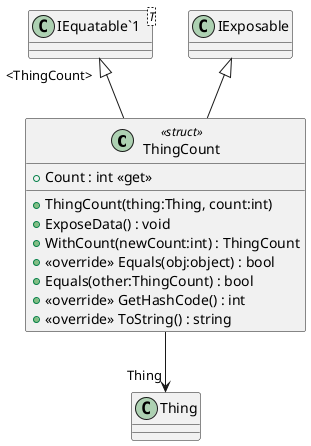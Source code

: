 @startuml
class ThingCount <<struct>> {
    + Count : int <<get>>
    + ThingCount(thing:Thing, count:int)
    + ExposeData() : void
    + WithCount(newCount:int) : ThingCount
    + <<override>> Equals(obj:object) : bool
    + Equals(other:ThingCount) : bool
    + <<override>> GetHashCode() : int
    + <<override>> ToString() : string
}
class "IEquatable`1"<T> {
}
"IEquatable`1" "<ThingCount>" <|-- ThingCount
IExposable <|-- ThingCount
ThingCount --> "Thing" Thing
@enduml
